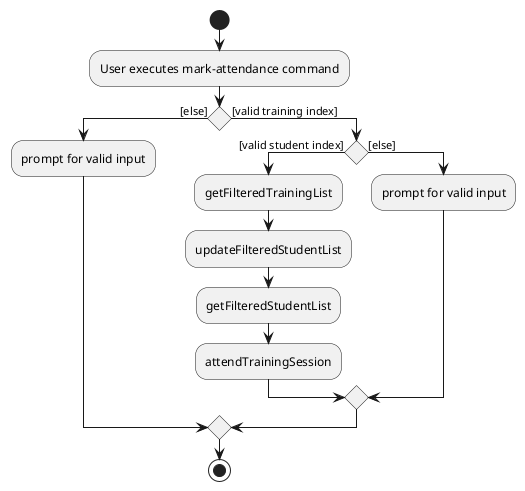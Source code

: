 @startuml
start
:User executes mark-attendance command;

'Since the beta syntax does not support placing the condition outside the
'diamond we place it as the true branch instead.

if () then ([else])
    :prompt for valid input;
else ([valid training index])
if () then ([valid student index])
    :getFilteredTrainingList;
    :updateFilteredStudentList;
    :getFilteredStudentList;
    :attendTrainingSession;
else ([else])
    :prompt for valid input;
endif
endif
stop
@enduml
